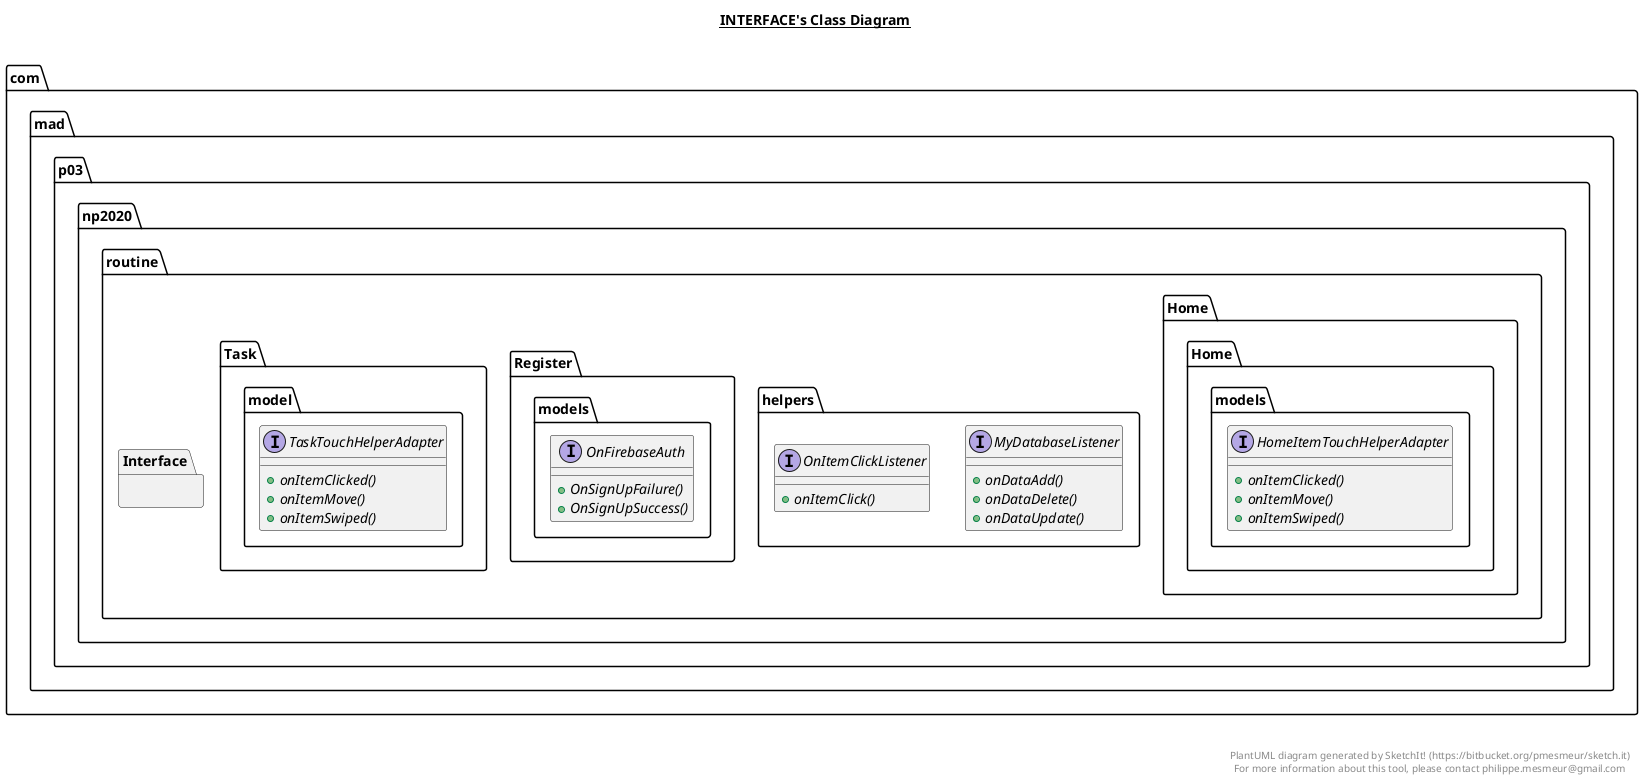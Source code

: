 @startuml

title __INTERFACE's Class Diagram__\n

  namespace com.mad.p03.np2020.routine {
    namespace Interface {
      interface com.mad.p03.np2020.routine.Home.Home.models.HomeItemTouchHelperAdapter {
          {abstract} + onItemClicked()
          {abstract} + onItemMove()
          {abstract} + onItemSwiped()
      }
    }
  }
  

  namespace com.mad.p03.np2020.routine {
    namespace Interface {
      interface com.mad.p03.np2020.routine.helpers.MyDatabaseListener {
          {abstract} + onDataAdd()
          {abstract} + onDataDelete()
          {abstract} + onDataUpdate()
      }
    }
  }
  

  namespace com.mad.p03.np2020.routine {
    namespace Interface {
      interface com.mad.p03.np2020.routine.Register.models.OnFirebaseAuth {
          {abstract} + OnSignUpFailure()
          {abstract} + OnSignUpSuccess()
      }
    }
  }
  

  namespace com.mad.p03.np2020.routine {
    namespace Interface {
      interface com.mad.p03.np2020.routine.helpers.OnItemClickListener {
          {abstract} + onItemClick()
      }
    }
  }
  

  namespace com.mad.p03.np2020.routine {
    namespace Interface {
      interface com.mad.p03.np2020.routine.Task.model.TaskTouchHelperAdapter {
          {abstract} + onItemClicked()
          {abstract} + onItemMove()
          {abstract} + onItemSwiped()
      }
    }
  }
  



right footer


PlantUML diagram generated by SketchIt! (https://bitbucket.org/pmesmeur/sketch.it)
For more information about this tool, please contact philippe.mesmeur@gmail.com
endfooter

@enduml
